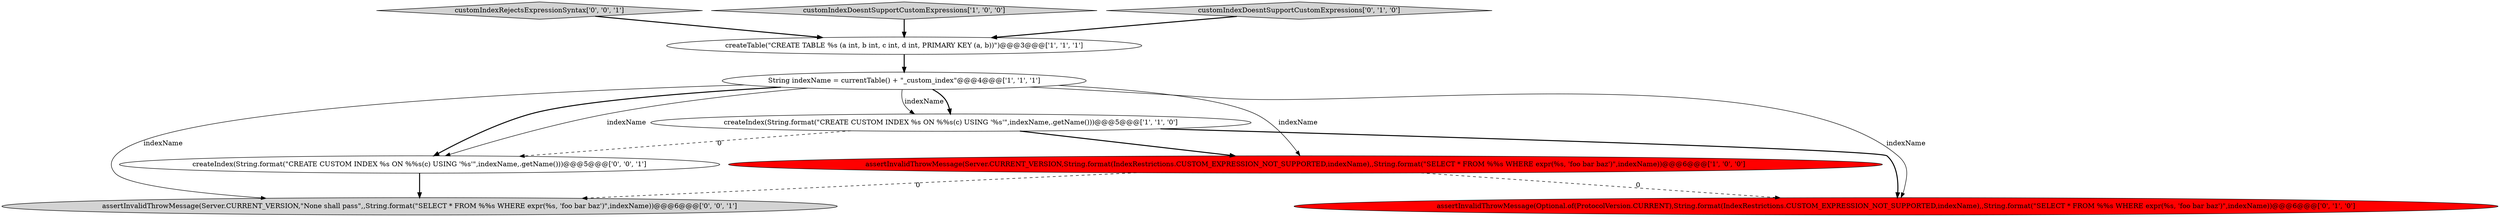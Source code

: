 digraph {
7 [style = filled, label = "customIndexRejectsExpressionSyntax['0', '0', '1']", fillcolor = lightgray, shape = diamond image = "AAA0AAABBB3BBB"];
8 [style = filled, label = "createIndex(String.format(\"CREATE CUSTOM INDEX %s ON %%s(c) USING '%s'\",indexName,.getName()))@@@5@@@['0', '0', '1']", fillcolor = white, shape = ellipse image = "AAA0AAABBB3BBB"];
9 [style = filled, label = "assertInvalidThrowMessage(Server.CURRENT_VERSION,\"None shall pass\",,String.format(\"SELECT * FROM %%s WHERE expr(%s, 'foo bar baz')\",indexName))@@@6@@@['0', '0', '1']", fillcolor = lightgray, shape = ellipse image = "AAA0AAABBB3BBB"];
3 [style = filled, label = "createTable(\"CREATE TABLE %s (a int, b int, c int, d int, PRIMARY KEY (a, b))\")@@@3@@@['1', '1', '1']", fillcolor = white, shape = ellipse image = "AAA0AAABBB1BBB"];
6 [style = filled, label = "assertInvalidThrowMessage(Optional.of(ProtocolVersion.CURRENT),String.format(IndexRestrictions.CUSTOM_EXPRESSION_NOT_SUPPORTED,indexName),,String.format(\"SELECT * FROM %%s WHERE expr(%s, 'foo bar baz')\",indexName))@@@6@@@['0', '1', '0']", fillcolor = red, shape = ellipse image = "AAA1AAABBB2BBB"];
0 [style = filled, label = "String indexName = currentTable() + \"_custom_index\"@@@4@@@['1', '1', '1']", fillcolor = white, shape = ellipse image = "AAA0AAABBB1BBB"];
4 [style = filled, label = "customIndexDoesntSupportCustomExpressions['1', '0', '0']", fillcolor = lightgray, shape = diamond image = "AAA0AAABBB1BBB"];
5 [style = filled, label = "customIndexDoesntSupportCustomExpressions['0', '1', '0']", fillcolor = lightgray, shape = diamond image = "AAA0AAABBB2BBB"];
2 [style = filled, label = "assertInvalidThrowMessage(Server.CURRENT_VERSION,String.format(IndexRestrictions.CUSTOM_EXPRESSION_NOT_SUPPORTED,indexName),,String.format(\"SELECT * FROM %%s WHERE expr(%s, 'foo bar baz')\",indexName))@@@6@@@['1', '0', '0']", fillcolor = red, shape = ellipse image = "AAA1AAABBB1BBB"];
1 [style = filled, label = "createIndex(String.format(\"CREATE CUSTOM INDEX %s ON %%s(c) USING '%s'\",indexName,.getName()))@@@5@@@['1', '1', '0']", fillcolor = white, shape = ellipse image = "AAA0AAABBB1BBB"];
5->3 [style = bold, label=""];
4->3 [style = bold, label=""];
0->9 [style = solid, label="indexName"];
0->8 [style = solid, label="indexName"];
1->2 [style = bold, label=""];
0->1 [style = solid, label="indexName"];
1->6 [style = bold, label=""];
1->8 [style = dashed, label="0"];
0->6 [style = solid, label="indexName"];
0->2 [style = solid, label="indexName"];
2->9 [style = dashed, label="0"];
0->1 [style = bold, label=""];
7->3 [style = bold, label=""];
3->0 [style = bold, label=""];
0->8 [style = bold, label=""];
8->9 [style = bold, label=""];
2->6 [style = dashed, label="0"];
}
